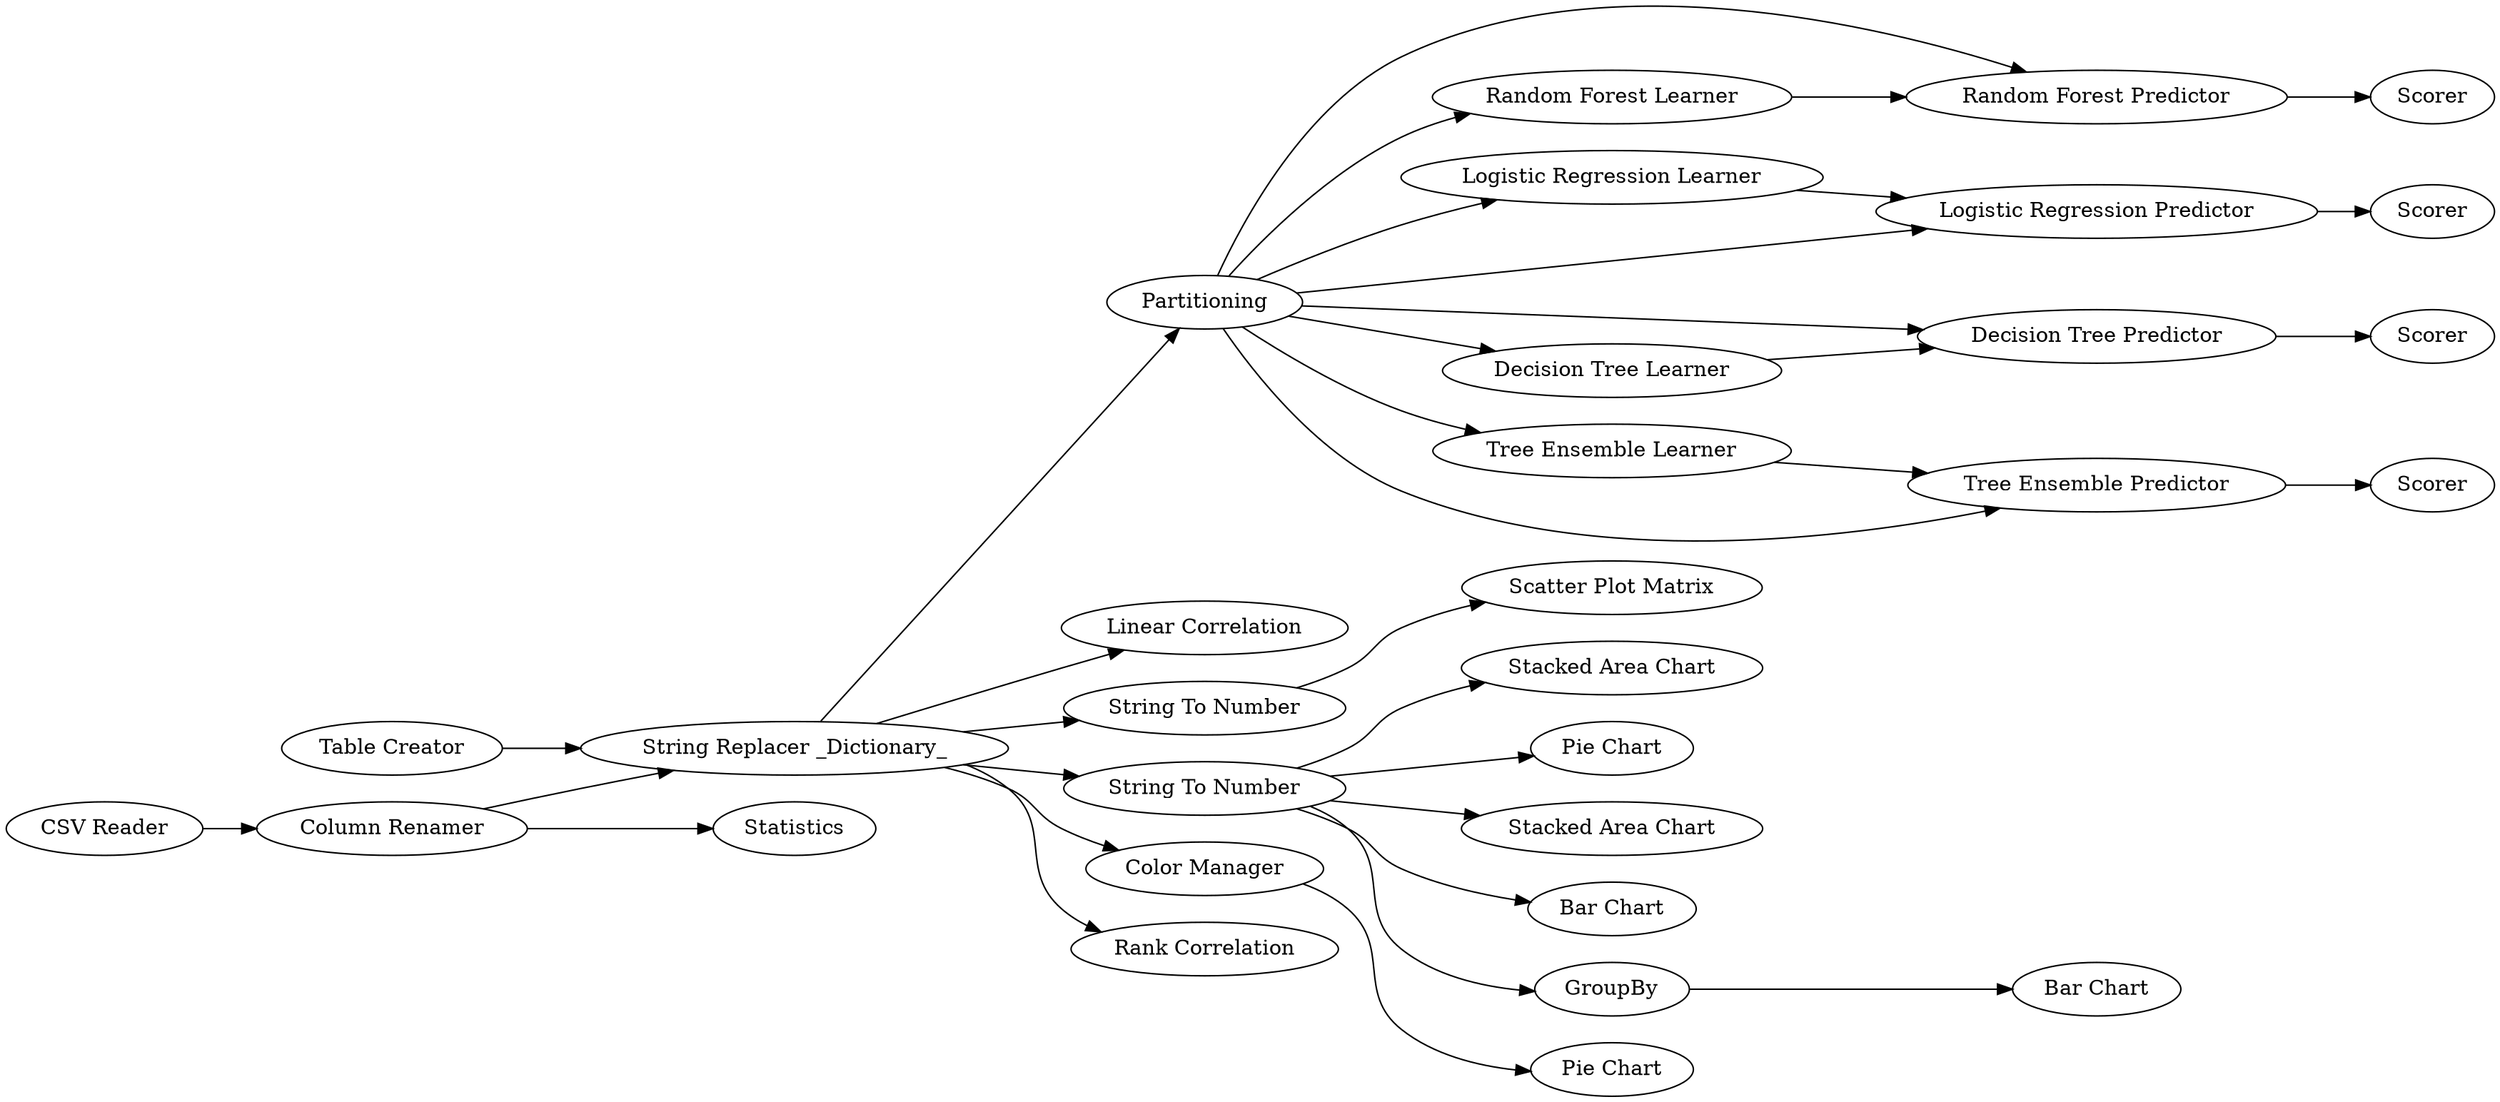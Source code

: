 digraph {
	2 [label=Statistics]
	3 [label="Table Creator"]
	4 [label="String Replacer _Dictionary_"]
	5 [label="Random Forest Predictor"]
	6 [label="Random Forest Learner"]
	7 [label=Partitioning]
	8 [label=Scorer]
	9 [label="Logistic Regression Learner"]
	10 [label="Logistic Regression Predictor"]
	11 [label=Scorer]
	12 [label="Decision Tree Predictor"]
	13 [label="Decision Tree Learner"]
	14 [label=Scorer]
	19 [label="Tree Ensemble Learner"]
	20 [label="Tree Ensemble Predictor"]
	21 [label=Scorer]
	24 [label="Column Renamer"]
	25 [label="CSV Reader"]
	26 [label="Linear Correlation"]
	29 [label="String To Number"]
	30 [label="Scatter Plot Matrix"]
	33 [label="Stacked Area Chart"]
	34 [label="String To Number"]
	35 [label="Pie Chart"]
	36 [label="Color Manager"]
	37 [label="Pie Chart"]
	38 [label="Rank Correlation"]
	39 [label="Stacked Area Chart"]
	40 [label="Bar Chart"]
	41 [label=GroupBy]
	42 [label="Bar Chart"]
	3 -> 4
	4 -> 7
	4 -> 26
	4 -> 29
	4 -> 34
	4 -> 36
	4 -> 38
	5 -> 8
	6 -> 5
	7 -> 6
	7 -> 5
	7 -> 13
	7 -> 12
	7 -> 10
	7 -> 9
	7 -> 19
	7 -> 20
	9 -> 10
	10 -> 11
	12 -> 14
	13 -> 12
	19 -> 20
	20 -> 21
	24 -> 4
	24 -> 2
	25 -> 24
	29 -> 30
	34 -> 37
	34 -> 33
	34 -> 39
	34 -> 40
	34 -> 41
	36 -> 35
	41 -> 42
	rankdir=LR
}
